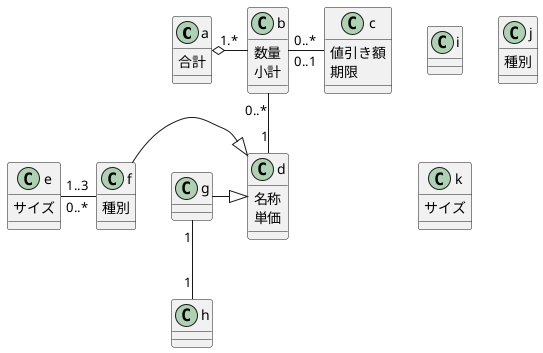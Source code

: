 @startuml ハンバーガー

class a {
    合計
}
class b {
    数量
    小計
}
class c {
    値引き額
    期限
}
class d {
    名称
    単価
}
class e {
    サイズ
}
class f {
    種別
}
class g {
}
class h {
}
class i {
}
class j {
    種別
}
class k {
    サイズ
}
a "1.*" o= b
b "0..*" = "0..1" c
b "0..*" -- "1" d
e "1..3" = "0..*" f
f =^ d
g -^ d
g "1" -- "1" h

@enduml
